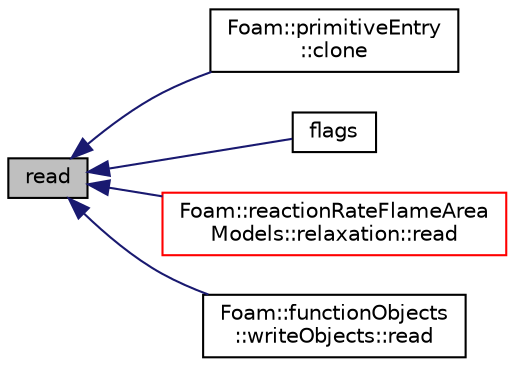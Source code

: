 digraph "read"
{
  bgcolor="transparent";
  edge [fontname="Helvetica",fontsize="10",labelfontname="Helvetica",labelfontsize="10"];
  node [fontname="Helvetica",fontsize="10",shape=record];
  rankdir="LR";
  Node170 [label="read",height=0.2,width=0.4,color="black", fillcolor="grey75", style="filled", fontcolor="black"];
  Node170 -> Node171 [dir="back",color="midnightblue",fontsize="10",style="solid",fontname="Helvetica"];
  Node171 [label="Foam::primitiveEntry\l::clone",height=0.2,width=0.4,color="black",URL="$a27177.html#aab683a72cbb8a1b8291804fcbc80182a",tooltip="Construct on freestore as copy with reference to the. "];
  Node170 -> Node172 [dir="back",color="midnightblue",fontsize="10",style="solid",fontname="Helvetica"];
  Node172 [label="flags",height=0.2,width=0.4,color="black",URL="$a27429.html#a03ad359247e17b29c93563d7bf4e33c9",tooltip="Return flags of output stream. "];
  Node170 -> Node173 [dir="back",color="midnightblue",fontsize="10",style="solid",fontname="Helvetica"];
  Node173 [label="Foam::reactionRateFlameArea\lModels::relaxation::read",height=0.2,width=0.4,color="red",URL="$a21989.html#af5acd6a83c1f6711ba04ca9cb129ddc3",tooltip="Update properties from given dictionary. "];
  Node170 -> Node176 [dir="back",color="midnightblue",fontsize="10",style="solid",fontname="Helvetica"];
  Node176 [label="Foam::functionObjects\l::writeObjects::read",height=0.2,width=0.4,color="black",URL="$a24417.html#afac0600fef97b05534a595ce00b272ed",tooltip="Read the writeObjects data. "];
}

